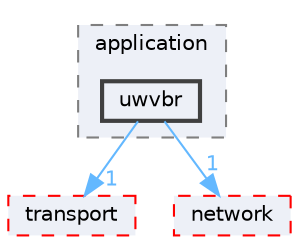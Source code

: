 digraph "uwvbr"
{
 // LATEX_PDF_SIZE
  bgcolor="transparent";
  edge [fontname=Helvetica,fontsize=10,labelfontname=Helvetica,labelfontsize=10];
  node [fontname=Helvetica,fontsize=10,shape=box,height=0.2,width=0.4];
  compound=true
  subgraph clusterdir_b285d5add5de2cf6cecd6895cc1a282d {
    graph [ bgcolor="#edf0f7", pencolor="grey50", label="application", fontname=Helvetica,fontsize=10 style="filled,dashed", URL="dir_b285d5add5de2cf6cecd6895cc1a282d.html",tooltip=""]
  dir_7144a8ce23c9cd938b85ca521249f5cb [label="uwvbr", fillcolor="#edf0f7", color="grey25", style="filled,bold", URL="dir_7144a8ce23c9cd938b85ca521249f5cb.html",tooltip=""];
  }
  dir_ab3aa2eec868fc279541b9b5fcbc85e4 [label="transport", fillcolor="#edf0f7", color="red", style="filled,dashed", URL="dir_ab3aa2eec868fc279541b9b5fcbc85e4.html",tooltip=""];
  dir_bce92bcee51198345c21c8b524b3c6a2 [label="network", fillcolor="#edf0f7", color="red", style="filled,dashed", URL="dir_bce92bcee51198345c21c8b524b3c6a2.html",tooltip=""];
  dir_7144a8ce23c9cd938b85ca521249f5cb->dir_ab3aa2eec868fc279541b9b5fcbc85e4 [headlabel="1", labeldistance=1.5 headhref="dir_000102_000028.html" href="dir_000102_000028.html" color="steelblue1" fontcolor="steelblue1"];
  dir_7144a8ce23c9cd938b85ca521249f5cb->dir_bce92bcee51198345c21c8b524b3c6a2 [headlabel="1", labeldistance=1.5 headhref="dir_000102_000011.html" href="dir_000102_000011.html" color="steelblue1" fontcolor="steelblue1"];
}
